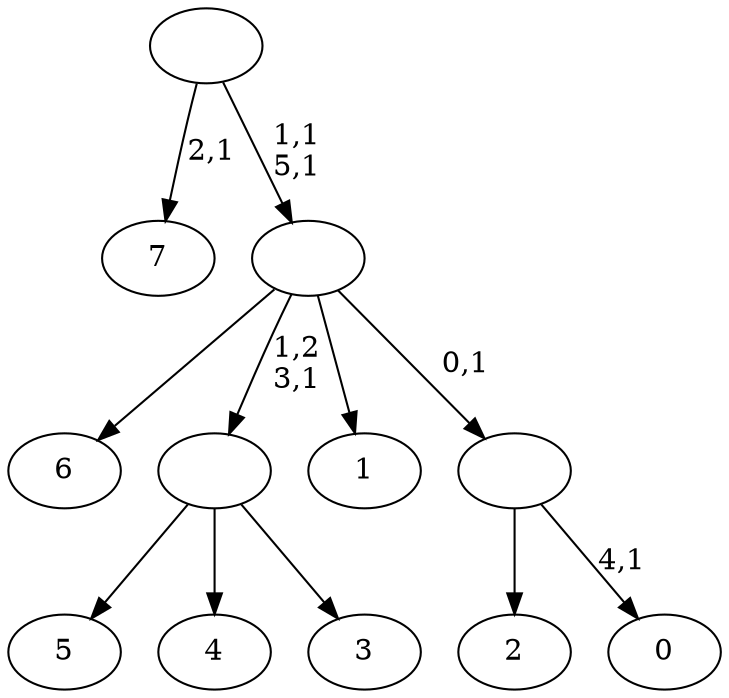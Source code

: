 digraph T {
	14 [label="7"]
	12 [label="6"]
	11 [label="5"]
	10 [label="4"]
	9 [label="3"]
	8 [label=""]
	7 [label="2"]
	6 [label="1"]
	5 [label="0"]
	3 [label=""]
	2 [label=""]
	0 [label=""]
	8 -> 11 [label=""]
	8 -> 10 [label=""]
	8 -> 9 [label=""]
	3 -> 5 [label="4,1"]
	3 -> 7 [label=""]
	2 -> 12 [label=""]
	2 -> 8 [label="1,2\n3,1"]
	2 -> 6 [label=""]
	2 -> 3 [label="0,1"]
	0 -> 2 [label="1,1\n5,1"]
	0 -> 14 [label="2,1"]
}
